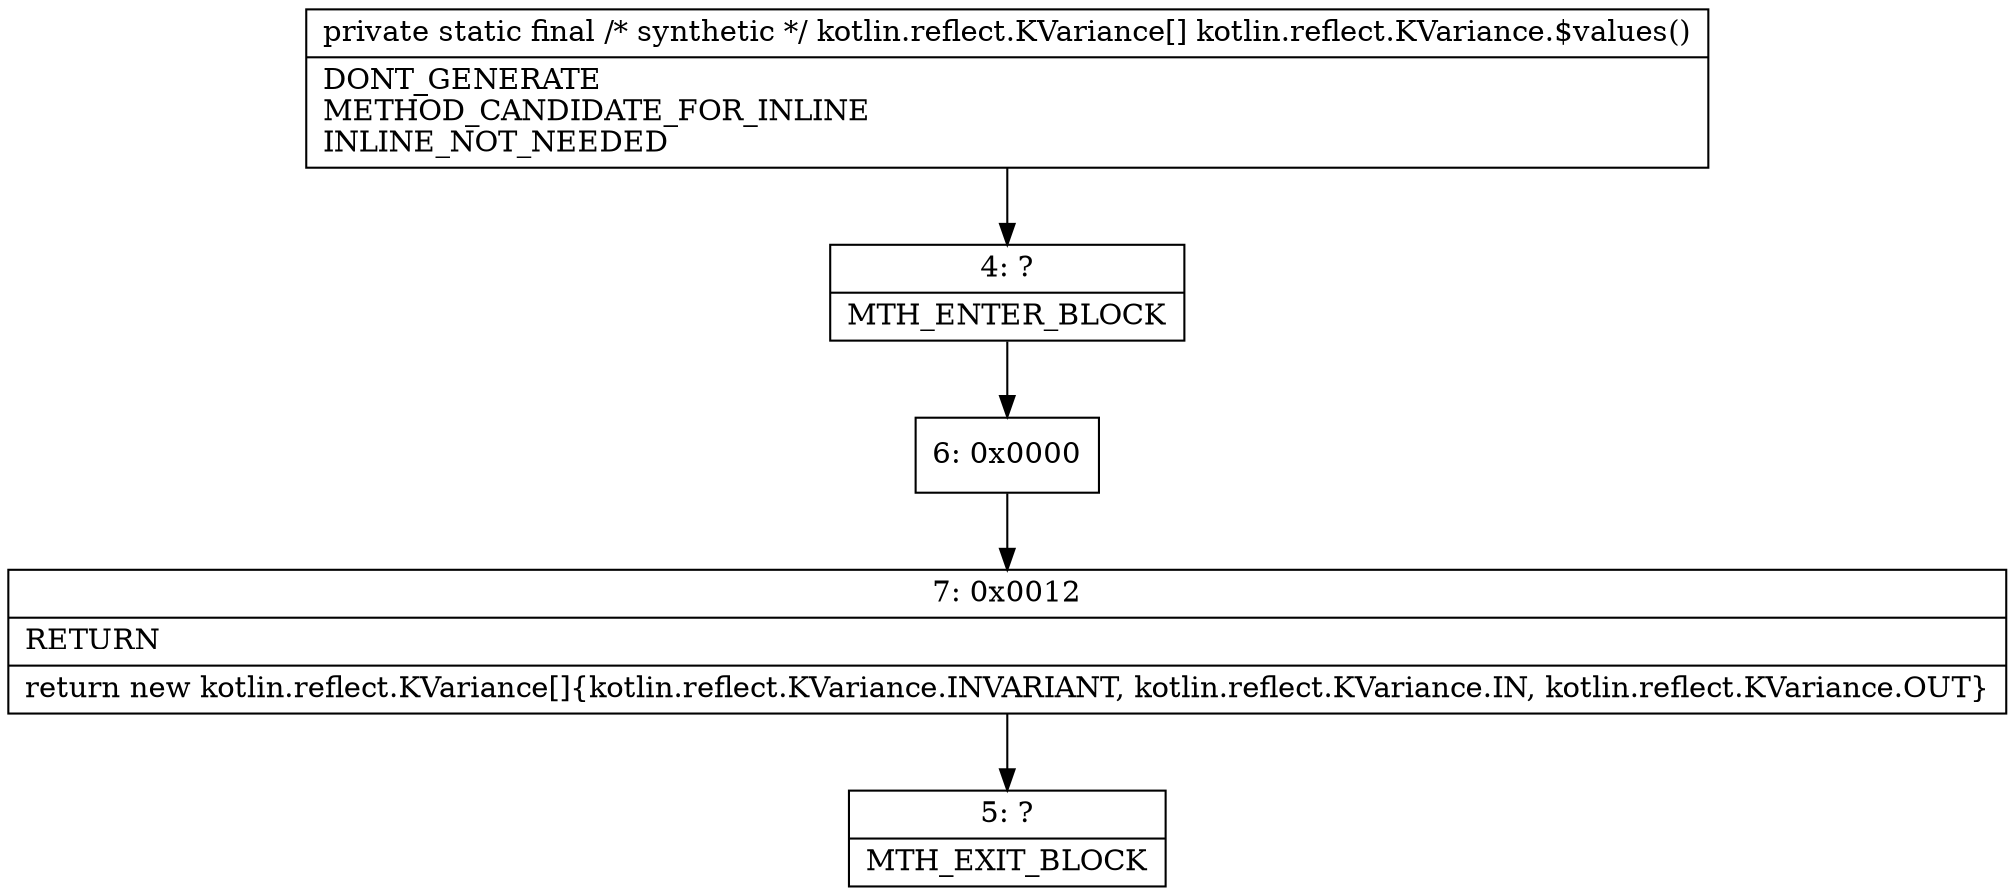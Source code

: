 digraph "CFG forkotlin.reflect.KVariance.$values()[Lkotlin\/reflect\/KVariance;" {
Node_4 [shape=record,label="{4\:\ ?|MTH_ENTER_BLOCK\l}"];
Node_6 [shape=record,label="{6\:\ 0x0000}"];
Node_7 [shape=record,label="{7\:\ 0x0012|RETURN\l|return new kotlin.reflect.KVariance[]\{kotlin.reflect.KVariance.INVARIANT, kotlin.reflect.KVariance.IN, kotlin.reflect.KVariance.OUT\}\l}"];
Node_5 [shape=record,label="{5\:\ ?|MTH_EXIT_BLOCK\l}"];
MethodNode[shape=record,label="{private static final \/* synthetic *\/ kotlin.reflect.KVariance[] kotlin.reflect.KVariance.$values()  | DONT_GENERATE\lMETHOD_CANDIDATE_FOR_INLINE\lINLINE_NOT_NEEDED\l}"];
MethodNode -> Node_4;Node_4 -> Node_6;
Node_6 -> Node_7;
Node_7 -> Node_5;
}

